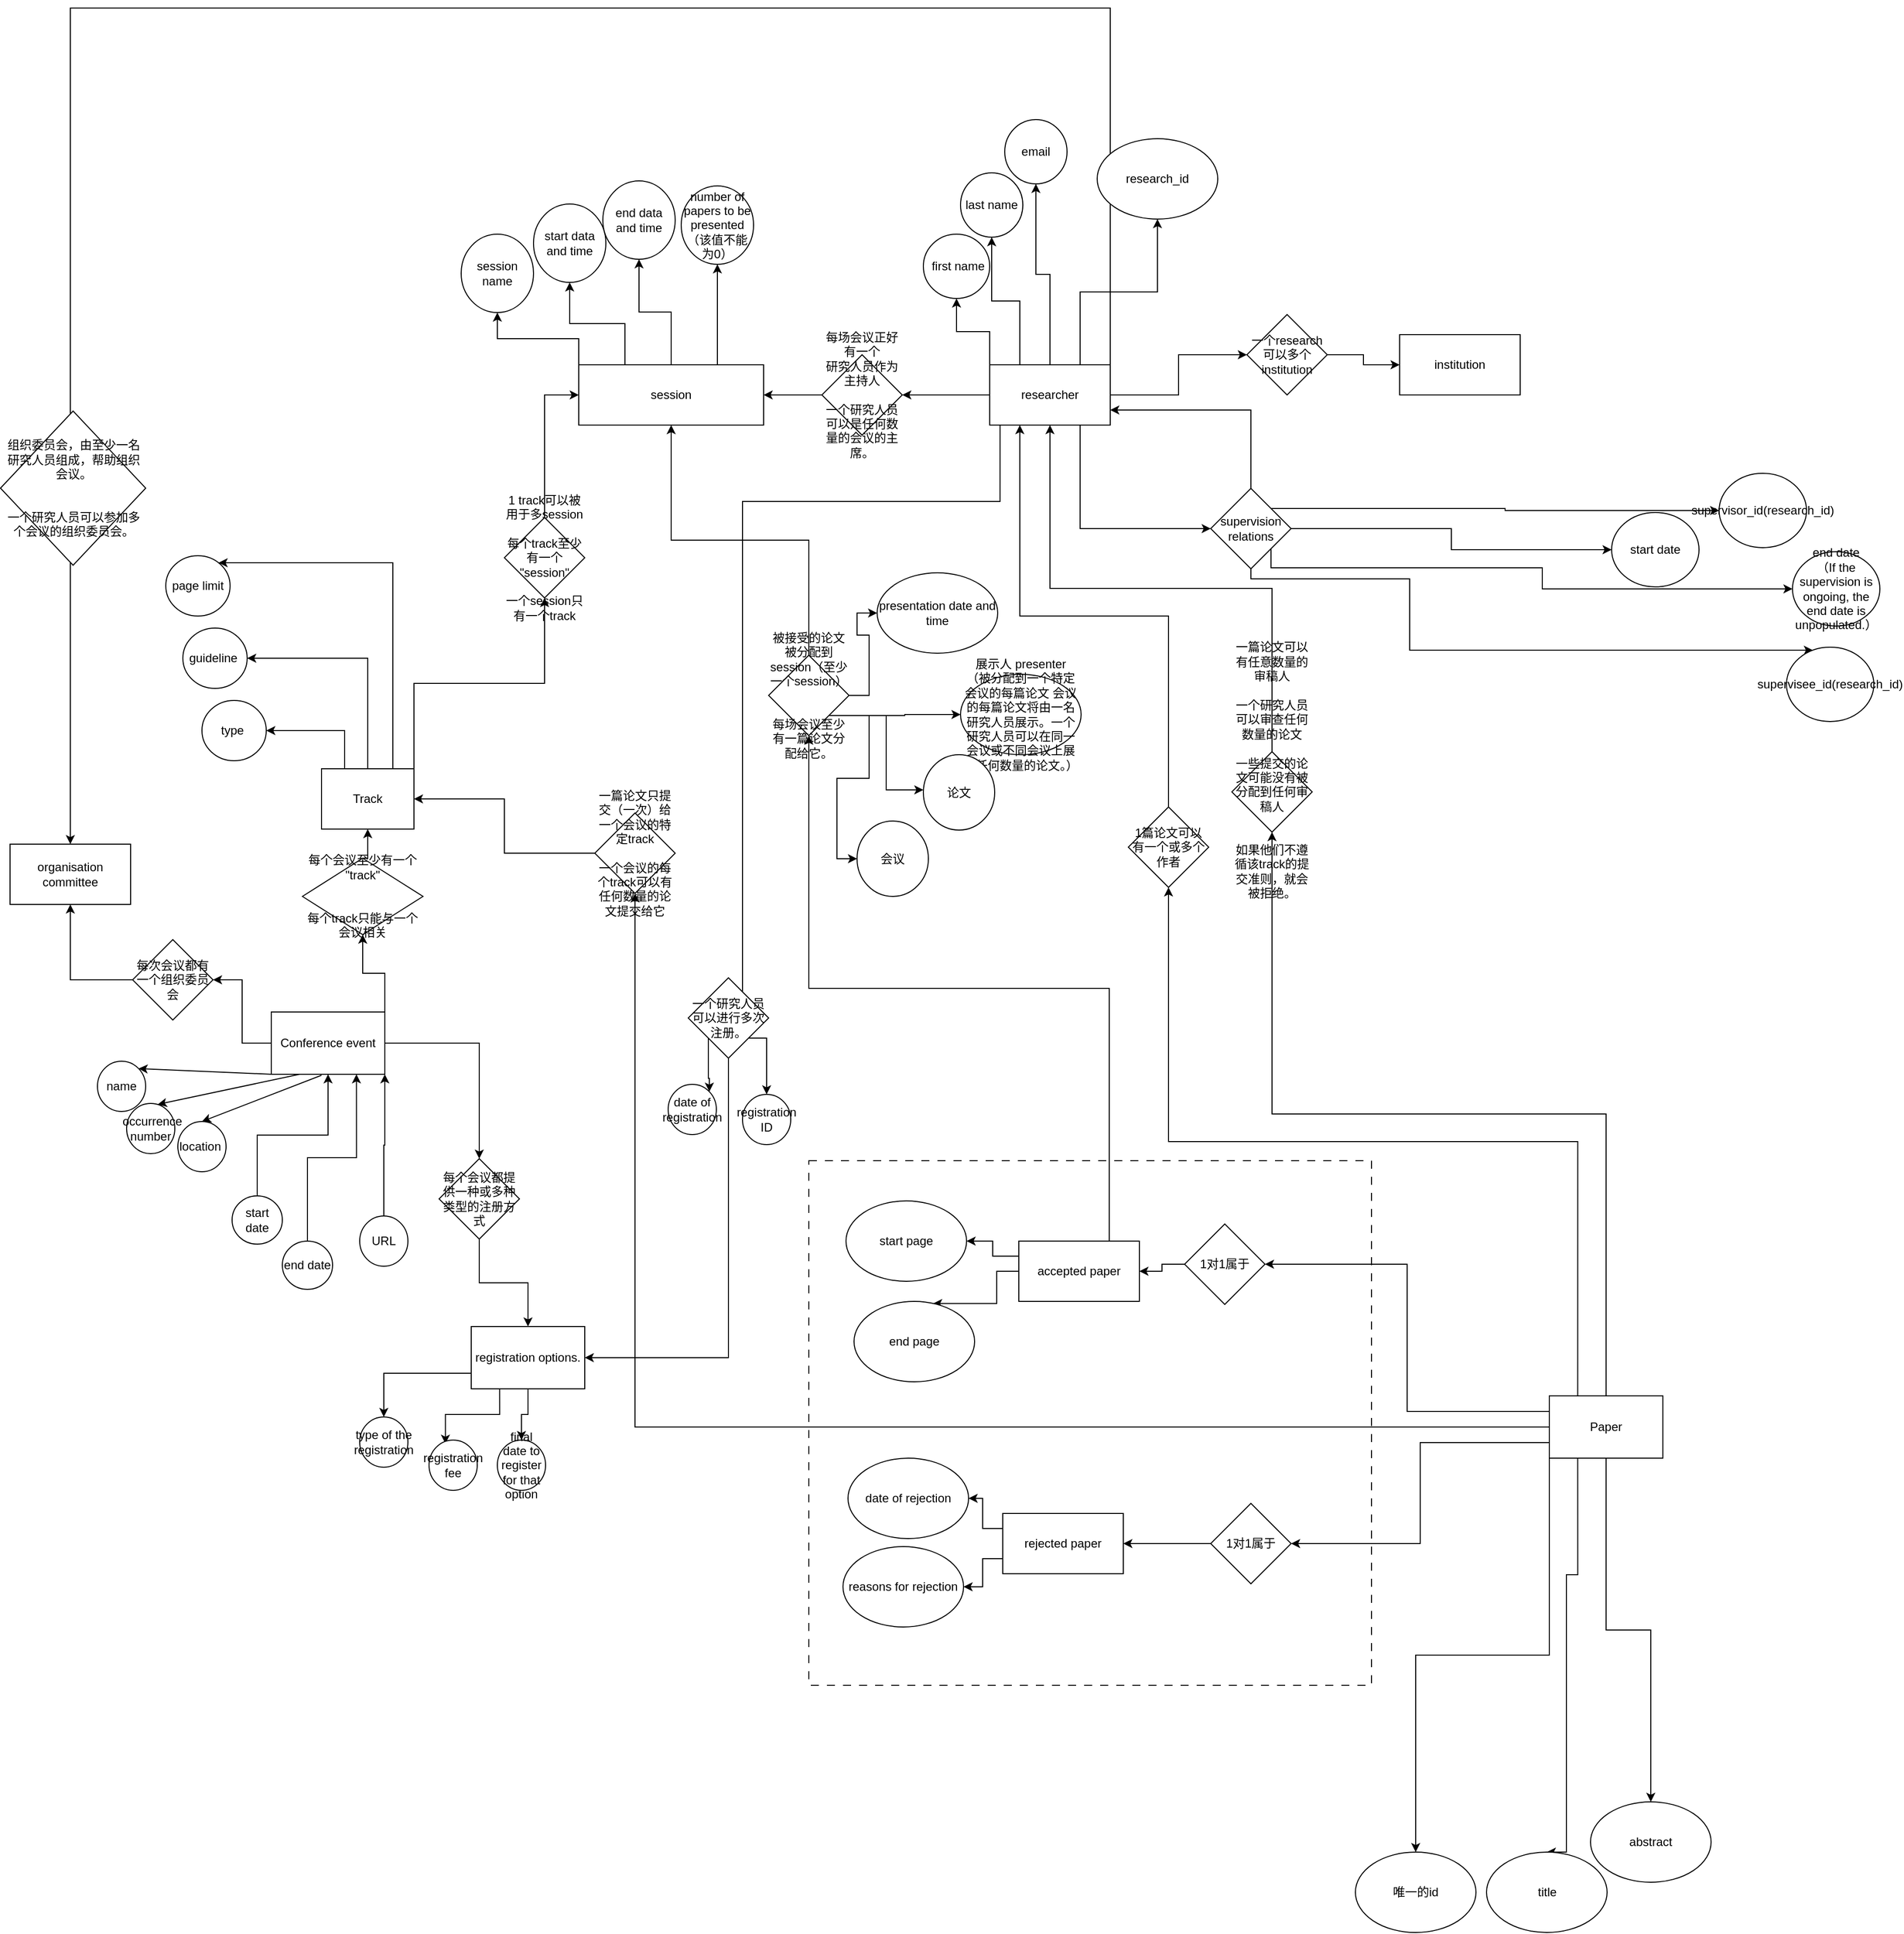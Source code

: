 <mxfile version="21.1.1" type="github">
  <diagram id="R2lEEEUBdFMjLlhIrx00" name="Page-1">
    <mxGraphModel dx="2537" dy="1999" grid="0" gridSize="10" guides="1" tooltips="1" connect="1" arrows="1" fold="1" page="1" pageScale="1" pageWidth="850" pageHeight="1100" math="0" shadow="0" extFonts="Permanent Marker^https://fonts.googleapis.com/css?family=Permanent+Marker">
      <root>
        <mxCell id="0" />
        <mxCell id="1" parent="0" />
        <mxCell id="jLtFNhoKEC5xuxH08Q8--124" value="" style="rounded=0;whiteSpace=wrap;html=1;dashed=1;dashPattern=8 8;" vertex="1" parent="1">
          <mxGeometry x="731" y="382" width="560" height="522" as="geometry" />
        </mxCell>
        <mxCell id="jLtFNhoKEC5xuxH08Q8--1" value="name" style="ellipse;whiteSpace=wrap;html=1;" vertex="1" parent="1">
          <mxGeometry x="23" y="283" width="48" height="50" as="geometry" />
        </mxCell>
        <mxCell id="jLtFNhoKEC5xuxH08Q8--14" style="edgeStyle=orthogonalEdgeStyle;rounded=0;orthogonalLoop=1;jettySize=auto;html=1;exitX=1;exitY=0;exitDx=0;exitDy=0;entryX=0.5;entryY=1;entryDx=0;entryDy=0;" edge="1" parent="1" source="jLtFNhoKEC5xuxH08Q8--2" target="jLtFNhoKEC5xuxH08Q8--66">
          <mxGeometry relative="1" as="geometry">
            <mxPoint x="231" y="81" as="targetPoint" />
          </mxGeometry>
        </mxCell>
        <mxCell id="jLtFNhoKEC5xuxH08Q8--150" style="edgeStyle=orthogonalEdgeStyle;rounded=0;orthogonalLoop=1;jettySize=auto;html=1;exitX=1;exitY=0.5;exitDx=0;exitDy=0;entryX=0.5;entryY=0;entryDx=0;entryDy=0;" edge="1" parent="1" source="jLtFNhoKEC5xuxH08Q8--2" target="jLtFNhoKEC5xuxH08Q8--149">
          <mxGeometry relative="1" as="geometry" />
        </mxCell>
        <mxCell id="jLtFNhoKEC5xuxH08Q8--176" style="edgeStyle=orthogonalEdgeStyle;rounded=0;orthogonalLoop=1;jettySize=auto;html=1;exitX=0;exitY=0.5;exitDx=0;exitDy=0;entryX=1;entryY=0.5;entryDx=0;entryDy=0;" edge="1" parent="1" source="jLtFNhoKEC5xuxH08Q8--2" target="jLtFNhoKEC5xuxH08Q8--175">
          <mxGeometry relative="1" as="geometry" />
        </mxCell>
        <mxCell id="jLtFNhoKEC5xuxH08Q8--2" value="Conference event" style="rounded=0;whiteSpace=wrap;html=1;" vertex="1" parent="1">
          <mxGeometry x="196" y="234" width="113" height="62" as="geometry" />
        </mxCell>
        <mxCell id="jLtFNhoKEC5xuxH08Q8--3" value="&amp;nbsp;occurrence number" style="ellipse;whiteSpace=wrap;html=1;" vertex="1" parent="1">
          <mxGeometry x="52" y="325" width="48" height="50" as="geometry" />
        </mxCell>
        <mxCell id="jLtFNhoKEC5xuxH08Q8--4" value="" style="endArrow=classic;html=1;rounded=0;entryX=1;entryY=0;entryDx=0;entryDy=0;exitX=0;exitY=1;exitDx=0;exitDy=0;" edge="1" parent="1" source="jLtFNhoKEC5xuxH08Q8--2" target="jLtFNhoKEC5xuxH08Q8--1">
          <mxGeometry width="50" height="50" relative="1" as="geometry">
            <mxPoint x="132" y="247" as="sourcePoint" />
            <mxPoint x="182" y="197" as="targetPoint" />
          </mxGeometry>
        </mxCell>
        <mxCell id="jLtFNhoKEC5xuxH08Q8--5" value="" style="endArrow=classic;html=1;rounded=0;entryX=0.646;entryY=0.02;entryDx=0;entryDy=0;exitX=0.25;exitY=1;exitDx=0;exitDy=0;entryPerimeter=0;" edge="1" parent="1" source="jLtFNhoKEC5xuxH08Q8--2" target="jLtFNhoKEC5xuxH08Q8--3">
          <mxGeometry width="50" height="50" relative="1" as="geometry">
            <mxPoint x="118" y="267" as="sourcePoint" />
            <mxPoint x="74" y="300" as="targetPoint" />
          </mxGeometry>
        </mxCell>
        <mxCell id="jLtFNhoKEC5xuxH08Q8--6" value="location&amp;nbsp;" style="ellipse;whiteSpace=wrap;html=1;" vertex="1" parent="1">
          <mxGeometry x="103" y="343" width="48" height="50" as="geometry" />
        </mxCell>
        <mxCell id="jLtFNhoKEC5xuxH08Q8--7" value="" style="endArrow=classic;html=1;rounded=0;entryX=0.5;entryY=0;entryDx=0;entryDy=0;exitX=0.442;exitY=1.016;exitDx=0;exitDy=0;exitPerimeter=0;" edge="1" parent="1" source="jLtFNhoKEC5xuxH08Q8--2" target="jLtFNhoKEC5xuxH08Q8--6">
          <mxGeometry width="50" height="50" relative="1" as="geometry">
            <mxPoint x="150" y="262" as="sourcePoint" />
            <mxPoint x="93" y="336" as="targetPoint" />
          </mxGeometry>
        </mxCell>
        <mxCell id="jLtFNhoKEC5xuxH08Q8--70" style="edgeStyle=orthogonalEdgeStyle;rounded=0;orthogonalLoop=1;jettySize=auto;html=1;exitX=0;exitY=0.5;exitDx=0;exitDy=0;entryX=0.75;entryY=1;entryDx=0;entryDy=0;" edge="1" parent="1" source="jLtFNhoKEC5xuxH08Q8--8" target="jLtFNhoKEC5xuxH08Q8--2">
          <mxGeometry relative="1" as="geometry" />
        </mxCell>
        <mxCell id="jLtFNhoKEC5xuxH08Q8--8" value="end date" style="ellipse;whiteSpace=wrap;html=1;direction=south;" vertex="1" parent="1">
          <mxGeometry x="207" y="462" width="50" height="48" as="geometry" />
        </mxCell>
        <mxCell id="jLtFNhoKEC5xuxH08Q8--71" style="edgeStyle=orthogonalEdgeStyle;rounded=0;orthogonalLoop=1;jettySize=auto;html=1;exitX=0.5;exitY=0;exitDx=0;exitDy=0;entryX=1;entryY=1;entryDx=0;entryDy=0;" edge="1" parent="1" source="jLtFNhoKEC5xuxH08Q8--10" target="jLtFNhoKEC5xuxH08Q8--2">
          <mxGeometry relative="1" as="geometry" />
        </mxCell>
        <mxCell id="jLtFNhoKEC5xuxH08Q8--10" value="URL" style="ellipse;whiteSpace=wrap;html=1;" vertex="1" parent="1">
          <mxGeometry x="284" y="437" width="48" height="50" as="geometry" />
        </mxCell>
        <mxCell id="jLtFNhoKEC5xuxH08Q8--16" style="edgeStyle=orthogonalEdgeStyle;rounded=0;orthogonalLoop=1;jettySize=auto;html=1;exitX=0.25;exitY=0;exitDx=0;exitDy=0;entryX=1;entryY=0.5;entryDx=0;entryDy=0;" edge="1" parent="1" source="jLtFNhoKEC5xuxH08Q8--13" target="jLtFNhoKEC5xuxH08Q8--15">
          <mxGeometry relative="1" as="geometry" />
        </mxCell>
        <mxCell id="jLtFNhoKEC5xuxH08Q8--18" style="edgeStyle=orthogonalEdgeStyle;rounded=0;orthogonalLoop=1;jettySize=auto;html=1;exitX=0.5;exitY=0;exitDx=0;exitDy=0;entryX=1;entryY=0.5;entryDx=0;entryDy=0;" edge="1" parent="1" source="jLtFNhoKEC5xuxH08Q8--13" target="jLtFNhoKEC5xuxH08Q8--17">
          <mxGeometry relative="1" as="geometry" />
        </mxCell>
        <mxCell id="jLtFNhoKEC5xuxH08Q8--20" style="edgeStyle=orthogonalEdgeStyle;rounded=0;orthogonalLoop=1;jettySize=auto;html=1;exitX=0.75;exitY=0;exitDx=0;exitDy=0;" edge="1" parent="1" source="jLtFNhoKEC5xuxH08Q8--13" target="jLtFNhoKEC5xuxH08Q8--19">
          <mxGeometry relative="1" as="geometry">
            <Array as="points">
              <mxPoint x="317" y="-213" />
            </Array>
          </mxGeometry>
        </mxCell>
        <mxCell id="jLtFNhoKEC5xuxH08Q8--23" style="edgeStyle=orthogonalEdgeStyle;rounded=0;orthogonalLoop=1;jettySize=auto;html=1;exitX=1;exitY=0;exitDx=0;exitDy=0;" edge="1" parent="1" source="jLtFNhoKEC5xuxH08Q8--13" target="jLtFNhoKEC5xuxH08Q8--72">
          <mxGeometry relative="1" as="geometry" />
        </mxCell>
        <mxCell id="jLtFNhoKEC5xuxH08Q8--13" value="Track" style="rounded=0;whiteSpace=wrap;html=1;" vertex="1" parent="1">
          <mxGeometry x="246" y="-8" width="92" height="60" as="geometry" />
        </mxCell>
        <mxCell id="jLtFNhoKEC5xuxH08Q8--15" value="type&amp;nbsp;" style="ellipse;whiteSpace=wrap;html=1;" vertex="1" parent="1">
          <mxGeometry x="127" y="-76" width="64" height="60" as="geometry" />
        </mxCell>
        <mxCell id="jLtFNhoKEC5xuxH08Q8--17" value="guideline&amp;nbsp;" style="ellipse;whiteSpace=wrap;html=1;" vertex="1" parent="1">
          <mxGeometry x="108" y="-148" width="64" height="60" as="geometry" />
        </mxCell>
        <mxCell id="jLtFNhoKEC5xuxH08Q8--19" value="page limit" style="ellipse;whiteSpace=wrap;html=1;" vertex="1" parent="1">
          <mxGeometry x="91" y="-220" width="64" height="60" as="geometry" />
        </mxCell>
        <mxCell id="jLtFNhoKEC5xuxH08Q8--25" style="edgeStyle=orthogonalEdgeStyle;rounded=0;orthogonalLoop=1;jettySize=auto;html=1;exitX=0;exitY=0;exitDx=0;exitDy=0;entryX=0.5;entryY=1;entryDx=0;entryDy=0;" edge="1" parent="1" source="jLtFNhoKEC5xuxH08Q8--22" target="jLtFNhoKEC5xuxH08Q8--26">
          <mxGeometry relative="1" as="geometry">
            <mxPoint x="446" y="-465" as="targetPoint" />
          </mxGeometry>
        </mxCell>
        <mxCell id="jLtFNhoKEC5xuxH08Q8--29" style="edgeStyle=orthogonalEdgeStyle;rounded=0;orthogonalLoop=1;jettySize=auto;html=1;exitX=0.25;exitY=0;exitDx=0;exitDy=0;entryX=0.5;entryY=1;entryDx=0;entryDy=0;" edge="1" parent="1" source="jLtFNhoKEC5xuxH08Q8--22" target="jLtFNhoKEC5xuxH08Q8--28">
          <mxGeometry relative="1" as="geometry" />
        </mxCell>
        <mxCell id="jLtFNhoKEC5xuxH08Q8--31" style="edgeStyle=orthogonalEdgeStyle;rounded=0;orthogonalLoop=1;jettySize=auto;html=1;exitX=0.5;exitY=0;exitDx=0;exitDy=0;entryX=0.5;entryY=1;entryDx=0;entryDy=0;" edge="1" parent="1" source="jLtFNhoKEC5xuxH08Q8--22" target="jLtFNhoKEC5xuxH08Q8--30">
          <mxGeometry relative="1" as="geometry" />
        </mxCell>
        <mxCell id="jLtFNhoKEC5xuxH08Q8--32" style="edgeStyle=orthogonalEdgeStyle;rounded=0;orthogonalLoop=1;jettySize=auto;html=1;exitX=0.75;exitY=0;exitDx=0;exitDy=0;entryX=0.5;entryY=1;entryDx=0;entryDy=0;" edge="1" parent="1" source="jLtFNhoKEC5xuxH08Q8--22" target="jLtFNhoKEC5xuxH08Q8--33">
          <mxGeometry relative="1" as="geometry">
            <mxPoint x="634.941" y="-491.706" as="targetPoint" />
          </mxGeometry>
        </mxCell>
        <mxCell id="jLtFNhoKEC5xuxH08Q8--22" value="session" style="rounded=0;whiteSpace=wrap;html=1;" vertex="1" parent="1">
          <mxGeometry x="502" y="-410" width="184" height="60" as="geometry" />
        </mxCell>
        <mxCell id="jLtFNhoKEC5xuxH08Q8--26" value="session name" style="ellipse;whiteSpace=wrap;html=1;" vertex="1" parent="1">
          <mxGeometry x="385" y="-540" width="72" height="78" as="geometry" />
        </mxCell>
        <mxCell id="jLtFNhoKEC5xuxH08Q8--28" value="start data and time" style="ellipse;whiteSpace=wrap;html=1;" vertex="1" parent="1">
          <mxGeometry x="457" y="-570" width="72" height="78" as="geometry" />
        </mxCell>
        <mxCell id="jLtFNhoKEC5xuxH08Q8--30" value="end data and time" style="ellipse;whiteSpace=wrap;html=1;" vertex="1" parent="1">
          <mxGeometry x="526" y="-593" width="72" height="78" as="geometry" />
        </mxCell>
        <mxCell id="jLtFNhoKEC5xuxH08Q8--33" value="number of papers to be presented&lt;br&gt;（该值不能为0）" style="ellipse;whiteSpace=wrap;html=1;" vertex="1" parent="1">
          <mxGeometry x="604" y="-588" width="72" height="78" as="geometry" />
        </mxCell>
        <mxCell id="jLtFNhoKEC5xuxH08Q8--43" style="edgeStyle=orthogonalEdgeStyle;rounded=0;orthogonalLoop=1;jettySize=auto;html=1;exitX=0;exitY=0;exitDx=0;exitDy=0;entryX=0.5;entryY=1;entryDx=0;entryDy=0;" edge="1" parent="1" source="jLtFNhoKEC5xuxH08Q8--37" target="jLtFNhoKEC5xuxH08Q8--42">
          <mxGeometry relative="1" as="geometry" />
        </mxCell>
        <mxCell id="jLtFNhoKEC5xuxH08Q8--45" style="edgeStyle=orthogonalEdgeStyle;rounded=0;orthogonalLoop=1;jettySize=auto;html=1;exitX=0.25;exitY=0;exitDx=0;exitDy=0;" edge="1" parent="1" source="jLtFNhoKEC5xuxH08Q8--37" target="jLtFNhoKEC5xuxH08Q8--44">
          <mxGeometry relative="1" as="geometry" />
        </mxCell>
        <mxCell id="jLtFNhoKEC5xuxH08Q8--47" style="edgeStyle=orthogonalEdgeStyle;rounded=0;orthogonalLoop=1;jettySize=auto;html=1;exitX=0.5;exitY=0;exitDx=0;exitDy=0;entryX=0.5;entryY=1;entryDx=0;entryDy=0;" edge="1" parent="1" source="jLtFNhoKEC5xuxH08Q8--37" target="jLtFNhoKEC5xuxH08Q8--46">
          <mxGeometry relative="1" as="geometry" />
        </mxCell>
        <mxCell id="jLtFNhoKEC5xuxH08Q8--76" style="edgeStyle=orthogonalEdgeStyle;rounded=0;orthogonalLoop=1;jettySize=auto;html=1;exitX=0;exitY=0.5;exitDx=0;exitDy=0;entryX=1;entryY=0.5;entryDx=0;entryDy=0;" edge="1" parent="1" source="jLtFNhoKEC5xuxH08Q8--37" target="jLtFNhoKEC5xuxH08Q8--74">
          <mxGeometry relative="1" as="geometry" />
        </mxCell>
        <mxCell id="jLtFNhoKEC5xuxH08Q8--79" style="edgeStyle=orthogonalEdgeStyle;rounded=0;orthogonalLoop=1;jettySize=auto;html=1;exitX=1;exitY=0.5;exitDx=0;exitDy=0;entryX=0;entryY=0.5;entryDx=0;entryDy=0;" edge="1" parent="1" source="jLtFNhoKEC5xuxH08Q8--37" target="jLtFNhoKEC5xuxH08Q8--78">
          <mxGeometry relative="1" as="geometry" />
        </mxCell>
        <mxCell id="jLtFNhoKEC5xuxH08Q8--81" style="edgeStyle=orthogonalEdgeStyle;rounded=0;orthogonalLoop=1;jettySize=auto;html=1;exitX=0.75;exitY=0;exitDx=0;exitDy=0;entryX=0.5;entryY=1;entryDx=0;entryDy=0;" edge="1" parent="1" source="jLtFNhoKEC5xuxH08Q8--37" target="jLtFNhoKEC5xuxH08Q8--82">
          <mxGeometry relative="1" as="geometry">
            <mxPoint x="1019" y="-535" as="targetPoint" />
          </mxGeometry>
        </mxCell>
        <mxCell id="jLtFNhoKEC5xuxH08Q8--102" style="edgeStyle=orthogonalEdgeStyle;rounded=0;orthogonalLoop=1;jettySize=auto;html=1;exitX=0.75;exitY=1;exitDx=0;exitDy=0;entryX=0;entryY=0.5;entryDx=0;entryDy=0;" edge="1" parent="1" source="jLtFNhoKEC5xuxH08Q8--37" target="jLtFNhoKEC5xuxH08Q8--101">
          <mxGeometry relative="1" as="geometry" />
        </mxCell>
        <mxCell id="jLtFNhoKEC5xuxH08Q8--163" style="edgeStyle=orthogonalEdgeStyle;rounded=0;orthogonalLoop=1;jettySize=auto;html=1;exitX=0.5;exitY=1;exitDx=0;exitDy=0;entryX=1;entryY=0.5;entryDx=0;entryDy=0;" edge="1" parent="1" source="jLtFNhoKEC5xuxH08Q8--164" target="jLtFNhoKEC5xuxH08Q8--148">
          <mxGeometry relative="1" as="geometry">
            <Array as="points">
              <mxPoint x="651" y="578" />
            </Array>
          </mxGeometry>
        </mxCell>
        <mxCell id="jLtFNhoKEC5xuxH08Q8--178" style="edgeStyle=orthogonalEdgeStyle;rounded=0;orthogonalLoop=1;jettySize=auto;html=1;exitX=1;exitY=0;exitDx=0;exitDy=0;entryX=0.5;entryY=0;entryDx=0;entryDy=0;" edge="1" parent="1" source="jLtFNhoKEC5xuxH08Q8--37" target="jLtFNhoKEC5xuxH08Q8--173">
          <mxGeometry relative="1" as="geometry">
            <Array as="points">
              <mxPoint x="1031" y="-765" />
              <mxPoint x="-4" y="-765" />
            </Array>
          </mxGeometry>
        </mxCell>
        <mxCell id="jLtFNhoKEC5xuxH08Q8--37" value="researcher" style="rounded=0;whiteSpace=wrap;html=1;" vertex="1" parent="1">
          <mxGeometry x="911" y="-410" width="120" height="60" as="geometry" />
        </mxCell>
        <mxCell id="jLtFNhoKEC5xuxH08Q8--42" value="&amp;nbsp;first name" style="ellipse;whiteSpace=wrap;html=1;" vertex="1" parent="1">
          <mxGeometry x="845" y="-540" width="66" height="64" as="geometry" />
        </mxCell>
        <mxCell id="jLtFNhoKEC5xuxH08Q8--44" value="last name" style="ellipse;whiteSpace=wrap;html=1;" vertex="1" parent="1">
          <mxGeometry x="882" y="-601" width="62" height="64" as="geometry" />
        </mxCell>
        <mxCell id="jLtFNhoKEC5xuxH08Q8--46" value="email" style="ellipse;whiteSpace=wrap;html=1;" vertex="1" parent="1">
          <mxGeometry x="926" y="-654" width="62" height="64" as="geometry" />
        </mxCell>
        <mxCell id="jLtFNhoKEC5xuxH08Q8--50" value="institution" style="rounded=0;whiteSpace=wrap;html=1;" vertex="1" parent="1">
          <mxGeometry x="1319" y="-440" width="120" height="60" as="geometry" />
        </mxCell>
        <mxCell id="jLtFNhoKEC5xuxH08Q8--54" style="edgeStyle=orthogonalEdgeStyle;rounded=0;orthogonalLoop=1;jettySize=auto;html=1;exitX=1;exitY=0;exitDx=0;exitDy=0;" edge="1" parent="1" source="jLtFNhoKEC5xuxH08Q8--101" target="jLtFNhoKEC5xuxH08Q8--53">
          <mxGeometry relative="1" as="geometry" />
        </mxCell>
        <mxCell id="jLtFNhoKEC5xuxH08Q8--56" style="edgeStyle=orthogonalEdgeStyle;rounded=0;orthogonalLoop=1;jettySize=auto;html=1;exitX=0.5;exitY=1;exitDx=0;exitDy=0;" edge="1" parent="1" source="jLtFNhoKEC5xuxH08Q8--101" target="jLtFNhoKEC5xuxH08Q8--55">
          <mxGeometry relative="1" as="geometry">
            <Array as="points">
              <mxPoint x="1171" y="-197" />
              <mxPoint x="1329" y="-197" />
              <mxPoint x="1329" y="-126" />
            </Array>
          </mxGeometry>
        </mxCell>
        <mxCell id="jLtFNhoKEC5xuxH08Q8--60" style="edgeStyle=orthogonalEdgeStyle;rounded=0;orthogonalLoop=1;jettySize=auto;html=1;exitX=1;exitY=0.5;exitDx=0;exitDy=0;entryX=0;entryY=0.5;entryDx=0;entryDy=0;" edge="1" parent="1" source="jLtFNhoKEC5xuxH08Q8--101" target="jLtFNhoKEC5xuxH08Q8--57">
          <mxGeometry relative="1" as="geometry" />
        </mxCell>
        <mxCell id="jLtFNhoKEC5xuxH08Q8--61" style="edgeStyle=orthogonalEdgeStyle;rounded=0;orthogonalLoop=1;jettySize=auto;html=1;exitX=1;exitY=1;exitDx=0;exitDy=0;entryX=0;entryY=0.5;entryDx=0;entryDy=0;" edge="1" parent="1" source="jLtFNhoKEC5xuxH08Q8--101" target="jLtFNhoKEC5xuxH08Q8--59">
          <mxGeometry relative="1" as="geometry">
            <Array as="points">
              <mxPoint x="1191" y="-208" />
              <mxPoint x="1461" y="-208" />
              <mxPoint x="1461" y="-187" />
            </Array>
          </mxGeometry>
        </mxCell>
        <mxCell id="jLtFNhoKEC5xuxH08Q8--53" value="supervisor_id(research_id)" style="ellipse;whiteSpace=wrap;html=1;" vertex="1" parent="1">
          <mxGeometry x="1637" y="-302" width="87" height="74" as="geometry" />
        </mxCell>
        <mxCell id="jLtFNhoKEC5xuxH08Q8--55" value="supervisee_id(research_id)" style="ellipse;whiteSpace=wrap;html=1;" vertex="1" parent="1">
          <mxGeometry x="1704" y="-129" width="87" height="74" as="geometry" />
        </mxCell>
        <mxCell id="jLtFNhoKEC5xuxH08Q8--57" value="start date" style="ellipse;whiteSpace=wrap;html=1;" vertex="1" parent="1">
          <mxGeometry x="1530" y="-263" width="87" height="74" as="geometry" />
        </mxCell>
        <mxCell id="jLtFNhoKEC5xuxH08Q8--59" value="end date&lt;br&gt;（If the supervision is ongoing, the end date is unpopulated.）" style="ellipse;whiteSpace=wrap;html=1;" vertex="1" parent="1">
          <mxGeometry x="1710" y="-224" width="87" height="74" as="geometry" />
        </mxCell>
        <mxCell id="jLtFNhoKEC5xuxH08Q8--67" style="edgeStyle=orthogonalEdgeStyle;rounded=0;orthogonalLoop=1;jettySize=auto;html=1;exitX=0.5;exitY=0;exitDx=0;exitDy=0;entryX=0.5;entryY=1;entryDx=0;entryDy=0;" edge="1" parent="1" source="jLtFNhoKEC5xuxH08Q8--66" target="jLtFNhoKEC5xuxH08Q8--13">
          <mxGeometry relative="1" as="geometry" />
        </mxCell>
        <mxCell id="jLtFNhoKEC5xuxH08Q8--66" value="每个会议至少有一个 &quot;track&quot;&lt;br&gt;&lt;br&gt;&lt;br&gt;每个track只能与一个会议相关" style="rhombus;whiteSpace=wrap;html=1;" vertex="1" parent="1">
          <mxGeometry x="227" y="81" width="120" height="76" as="geometry" />
        </mxCell>
        <mxCell id="jLtFNhoKEC5xuxH08Q8--73" style="edgeStyle=orthogonalEdgeStyle;rounded=0;orthogonalLoop=1;jettySize=auto;html=1;exitX=0.5;exitY=0;exitDx=0;exitDy=0;entryX=0;entryY=0.5;entryDx=0;entryDy=0;" edge="1" parent="1" source="jLtFNhoKEC5xuxH08Q8--72" target="jLtFNhoKEC5xuxH08Q8--22">
          <mxGeometry relative="1" as="geometry" />
        </mxCell>
        <mxCell id="jLtFNhoKEC5xuxH08Q8--72" value="1 track可以被用于多session&lt;br&gt;&lt;br&gt;每个track至少有一个 &quot;session&quot;&lt;br&gt;&lt;br&gt;一个session只有一个track" style="rhombus;whiteSpace=wrap;html=1;" vertex="1" parent="1">
          <mxGeometry x="428" y="-258" width="80" height="80" as="geometry" />
        </mxCell>
        <mxCell id="jLtFNhoKEC5xuxH08Q8--77" style="edgeStyle=orthogonalEdgeStyle;rounded=0;orthogonalLoop=1;jettySize=auto;html=1;exitX=0;exitY=0.5;exitDx=0;exitDy=0;" edge="1" parent="1" source="jLtFNhoKEC5xuxH08Q8--74" target="jLtFNhoKEC5xuxH08Q8--22">
          <mxGeometry relative="1" as="geometry" />
        </mxCell>
        <mxCell id="jLtFNhoKEC5xuxH08Q8--74" value="&lt;div&gt;每场会议正好有一个&lt;/div&gt;&lt;div&gt;研究人员作为主持人&lt;/div&gt;&lt;div&gt;&lt;br&gt;&lt;/div&gt;&lt;div&gt;一个研究人员可以是任何数量的会议的主席。&lt;/div&gt;" style="rhombus;whiteSpace=wrap;html=1;" vertex="1" parent="1">
          <mxGeometry x="744" y="-420" width="80" height="80" as="geometry" />
        </mxCell>
        <mxCell id="jLtFNhoKEC5xuxH08Q8--80" style="edgeStyle=orthogonalEdgeStyle;rounded=0;orthogonalLoop=1;jettySize=auto;html=1;exitX=1;exitY=0.5;exitDx=0;exitDy=0;" edge="1" parent="1" source="jLtFNhoKEC5xuxH08Q8--78" target="jLtFNhoKEC5xuxH08Q8--50">
          <mxGeometry relative="1" as="geometry" />
        </mxCell>
        <mxCell id="jLtFNhoKEC5xuxH08Q8--78" value="一个research可以多个institution" style="rhombus;whiteSpace=wrap;html=1;" vertex="1" parent="1">
          <mxGeometry x="1167" y="-460" width="80" height="80" as="geometry" />
        </mxCell>
        <mxCell id="jLtFNhoKEC5xuxH08Q8--82" value="research_id" style="ellipse;whiteSpace=wrap;html=1;" vertex="1" parent="1">
          <mxGeometry x="1018" y="-635" width="120" height="80" as="geometry" />
        </mxCell>
        <mxCell id="jLtFNhoKEC5xuxH08Q8--85" style="edgeStyle=orthogonalEdgeStyle;rounded=0;orthogonalLoop=1;jettySize=auto;html=1;exitX=0;exitY=1;exitDx=0;exitDy=0;" edge="1" parent="1" source="jLtFNhoKEC5xuxH08Q8--83" target="jLtFNhoKEC5xuxH08Q8--84">
          <mxGeometry relative="1" as="geometry" />
        </mxCell>
        <mxCell id="jLtFNhoKEC5xuxH08Q8--87" style="edgeStyle=orthogonalEdgeStyle;rounded=0;orthogonalLoop=1;jettySize=auto;html=1;exitX=0.25;exitY=1;exitDx=0;exitDy=0;entryX=0.5;entryY=0;entryDx=0;entryDy=0;" edge="1" parent="1" source="jLtFNhoKEC5xuxH08Q8--83" target="jLtFNhoKEC5xuxH08Q8--86">
          <mxGeometry relative="1" as="geometry">
            <mxPoint x="1485" y="910" as="targetPoint" />
            <Array as="points">
              <mxPoint x="1496" y="794" />
              <mxPoint x="1485" y="794" />
              <mxPoint x="1485" y="1070" />
            </Array>
          </mxGeometry>
        </mxCell>
        <mxCell id="jLtFNhoKEC5xuxH08Q8--89" style="edgeStyle=orthogonalEdgeStyle;rounded=0;orthogonalLoop=1;jettySize=auto;html=1;exitX=0.5;exitY=1;exitDx=0;exitDy=0;entryX=0.5;entryY=0;entryDx=0;entryDy=0;" edge="1" parent="1" source="jLtFNhoKEC5xuxH08Q8--83" target="jLtFNhoKEC5xuxH08Q8--88">
          <mxGeometry relative="1" as="geometry" />
        </mxCell>
        <mxCell id="jLtFNhoKEC5xuxH08Q8--92" style="edgeStyle=orthogonalEdgeStyle;rounded=0;orthogonalLoop=1;jettySize=auto;html=1;exitX=0;exitY=0.5;exitDx=0;exitDy=0;" edge="1" parent="1" source="jLtFNhoKEC5xuxH08Q8--83" target="jLtFNhoKEC5xuxH08Q8--91">
          <mxGeometry relative="1" as="geometry" />
        </mxCell>
        <mxCell id="jLtFNhoKEC5xuxH08Q8--95" style="edgeStyle=orthogonalEdgeStyle;rounded=0;orthogonalLoop=1;jettySize=auto;html=1;exitX=0.5;exitY=0;exitDx=0;exitDy=0;entryX=0.5;entryY=1;entryDx=0;entryDy=0;" edge="1" parent="1" source="jLtFNhoKEC5xuxH08Q8--83" target="jLtFNhoKEC5xuxH08Q8--94">
          <mxGeometry relative="1" as="geometry" />
        </mxCell>
        <mxCell id="jLtFNhoKEC5xuxH08Q8--99" style="edgeStyle=orthogonalEdgeStyle;rounded=0;orthogonalLoop=1;jettySize=auto;html=1;exitX=0.25;exitY=0;exitDx=0;exitDy=0;" edge="1" parent="1" source="jLtFNhoKEC5xuxH08Q8--83" target="jLtFNhoKEC5xuxH08Q8--98">
          <mxGeometry relative="1" as="geometry" />
        </mxCell>
        <mxCell id="jLtFNhoKEC5xuxH08Q8--126" style="edgeStyle=orthogonalEdgeStyle;rounded=0;orthogonalLoop=1;jettySize=auto;html=1;exitX=0.75;exitY=0;exitDx=0;exitDy=0;entryX=0.5;entryY=1;entryDx=0;entryDy=0;" edge="1" parent="1" source="jLtFNhoKEC5xuxH08Q8--106" target="jLtFNhoKEC5xuxH08Q8--125">
          <mxGeometry relative="1" as="geometry" />
        </mxCell>
        <mxCell id="jLtFNhoKEC5xuxH08Q8--139" style="edgeStyle=orthogonalEdgeStyle;rounded=0;orthogonalLoop=1;jettySize=auto;html=1;exitX=0;exitY=0.25;exitDx=0;exitDy=0;entryX=1;entryY=0.5;entryDx=0;entryDy=0;" edge="1" parent="1" source="jLtFNhoKEC5xuxH08Q8--83" target="jLtFNhoKEC5xuxH08Q8--112">
          <mxGeometry relative="1" as="geometry" />
        </mxCell>
        <mxCell id="jLtFNhoKEC5xuxH08Q8--140" style="edgeStyle=orthogonalEdgeStyle;rounded=0;orthogonalLoop=1;jettySize=auto;html=1;exitX=0;exitY=0.75;exitDx=0;exitDy=0;entryX=1;entryY=0.5;entryDx=0;entryDy=0;" edge="1" parent="1" source="jLtFNhoKEC5xuxH08Q8--83" target="jLtFNhoKEC5xuxH08Q8--109">
          <mxGeometry relative="1" as="geometry" />
        </mxCell>
        <mxCell id="jLtFNhoKEC5xuxH08Q8--83" value="Paper" style="rounded=0;whiteSpace=wrap;html=1;" vertex="1" parent="1">
          <mxGeometry x="1468" y="616" width="113" height="62" as="geometry" />
        </mxCell>
        <mxCell id="jLtFNhoKEC5xuxH08Q8--84" value="唯一的id" style="ellipse;whiteSpace=wrap;html=1;" vertex="1" parent="1">
          <mxGeometry x="1275" y="1070" width="120" height="80" as="geometry" />
        </mxCell>
        <mxCell id="jLtFNhoKEC5xuxH08Q8--86" value="title" style="ellipse;whiteSpace=wrap;html=1;" vertex="1" parent="1">
          <mxGeometry x="1405.5" y="1070" width="120" height="80" as="geometry" />
        </mxCell>
        <mxCell id="jLtFNhoKEC5xuxH08Q8--88" value="abstract" style="ellipse;whiteSpace=wrap;html=1;" vertex="1" parent="1">
          <mxGeometry x="1509" y="1020" width="120" height="80" as="geometry" />
        </mxCell>
        <mxCell id="jLtFNhoKEC5xuxH08Q8--93" style="edgeStyle=orthogonalEdgeStyle;rounded=0;orthogonalLoop=1;jettySize=auto;html=1;exitX=0;exitY=0.5;exitDx=0;exitDy=0;entryX=1;entryY=0.5;entryDx=0;entryDy=0;" edge="1" parent="1" source="jLtFNhoKEC5xuxH08Q8--91" target="jLtFNhoKEC5xuxH08Q8--13">
          <mxGeometry relative="1" as="geometry" />
        </mxCell>
        <mxCell id="jLtFNhoKEC5xuxH08Q8--91" value="一篇论文只提交（一次）给一个会议的特定track&lt;br&gt;&lt;br&gt;一个会议的每个track可以有任何数量的论文提交给它" style="rhombus;whiteSpace=wrap;html=1;" vertex="1" parent="1">
          <mxGeometry x="518" y="36" width="80" height="80" as="geometry" />
        </mxCell>
        <mxCell id="jLtFNhoKEC5xuxH08Q8--96" style="edgeStyle=orthogonalEdgeStyle;rounded=0;orthogonalLoop=1;jettySize=auto;html=1;exitX=0.5;exitY=0;exitDx=0;exitDy=0;" edge="1" parent="1" source="jLtFNhoKEC5xuxH08Q8--94" target="jLtFNhoKEC5xuxH08Q8--37">
          <mxGeometry relative="1" as="geometry" />
        </mxCell>
        <mxCell id="jLtFNhoKEC5xuxH08Q8--94" value="&lt;div&gt;一篇论文可以有任意数量的审稿人&lt;/div&gt;&lt;div&gt;&lt;br&gt;&lt;/div&gt;&lt;div&gt;一个研究人员可以审查任何数量的论文&lt;/div&gt;&lt;div&gt;&lt;br&gt;&lt;/div&gt;&lt;div&gt;&lt;div&gt;一些提交的论文可能没有被分配到任何审稿人&lt;/div&gt;&lt;div&gt;&lt;br&gt;&lt;/div&gt;&lt;div&gt;&lt;br&gt;&lt;/div&gt;&lt;div&gt;如果他们不遵循该track的提交准则，就会被拒绝。&lt;/div&gt;&lt;/div&gt;&lt;div&gt;&lt;br&gt;&lt;/div&gt;&lt;div&gt;&lt;br&gt;&lt;/div&gt;&lt;div&gt;&lt;br&gt;&lt;/div&gt;" style="rhombus;whiteSpace=wrap;html=1;" vertex="1" parent="1">
          <mxGeometry x="1152" y="-25" width="80" height="80" as="geometry" />
        </mxCell>
        <mxCell id="jLtFNhoKEC5xuxH08Q8--100" style="edgeStyle=orthogonalEdgeStyle;rounded=0;orthogonalLoop=1;jettySize=auto;html=1;exitX=0.5;exitY=0;exitDx=0;exitDy=0;entryX=0.25;entryY=1;entryDx=0;entryDy=0;" edge="1" parent="1" source="jLtFNhoKEC5xuxH08Q8--98" target="jLtFNhoKEC5xuxH08Q8--37">
          <mxGeometry relative="1" as="geometry" />
        </mxCell>
        <mxCell id="jLtFNhoKEC5xuxH08Q8--98" value="1篇论文可以有一个或多个作者" style="rhombus;whiteSpace=wrap;html=1;" vertex="1" parent="1">
          <mxGeometry x="1049" y="30" width="80" height="80" as="geometry" />
        </mxCell>
        <mxCell id="jLtFNhoKEC5xuxH08Q8--103" style="edgeStyle=orthogonalEdgeStyle;rounded=0;orthogonalLoop=1;jettySize=auto;html=1;exitX=0.5;exitY=0;exitDx=0;exitDy=0;entryX=1;entryY=0.75;entryDx=0;entryDy=0;" edge="1" parent="1" source="jLtFNhoKEC5xuxH08Q8--101" target="jLtFNhoKEC5xuxH08Q8--37">
          <mxGeometry relative="1" as="geometry" />
        </mxCell>
        <mxCell id="jLtFNhoKEC5xuxH08Q8--101" value="supervision relations" style="rhombus;whiteSpace=wrap;html=1;" vertex="1" parent="1">
          <mxGeometry x="1131" y="-287" width="80" height="80" as="geometry" />
        </mxCell>
        <mxCell id="jLtFNhoKEC5xuxH08Q8--136" style="edgeStyle=orthogonalEdgeStyle;rounded=0;orthogonalLoop=1;jettySize=auto;html=1;exitX=0;exitY=0.75;exitDx=0;exitDy=0;" edge="1" parent="1" source="jLtFNhoKEC5xuxH08Q8--105" target="jLtFNhoKEC5xuxH08Q8--118">
          <mxGeometry relative="1" as="geometry" />
        </mxCell>
        <mxCell id="jLtFNhoKEC5xuxH08Q8--138" style="edgeStyle=orthogonalEdgeStyle;rounded=0;orthogonalLoop=1;jettySize=auto;html=1;exitX=0;exitY=0.25;exitDx=0;exitDy=0;entryX=1;entryY=0.5;entryDx=0;entryDy=0;" edge="1" parent="1" source="jLtFNhoKEC5xuxH08Q8--105" target="jLtFNhoKEC5xuxH08Q8--116">
          <mxGeometry relative="1" as="geometry" />
        </mxCell>
        <mxCell id="jLtFNhoKEC5xuxH08Q8--105" value="rejected paper" style="rounded=0;whiteSpace=wrap;html=1;" vertex="1" parent="1">
          <mxGeometry x="924" y="733" width="120" height="60" as="geometry" />
        </mxCell>
        <mxCell id="jLtFNhoKEC5xuxH08Q8--132" style="edgeStyle=orthogonalEdgeStyle;rounded=0;orthogonalLoop=1;jettySize=auto;html=1;exitX=0;exitY=0.25;exitDx=0;exitDy=0;" edge="1" parent="1" source="jLtFNhoKEC5xuxH08Q8--106" target="jLtFNhoKEC5xuxH08Q8--120">
          <mxGeometry relative="1" as="geometry" />
        </mxCell>
        <mxCell id="jLtFNhoKEC5xuxH08Q8--133" style="edgeStyle=orthogonalEdgeStyle;rounded=0;orthogonalLoop=1;jettySize=auto;html=1;exitX=0;exitY=0.5;exitDx=0;exitDy=0;entryX=0.656;entryY=0.026;entryDx=0;entryDy=0;entryPerimeter=0;" edge="1" parent="1" source="jLtFNhoKEC5xuxH08Q8--106" target="jLtFNhoKEC5xuxH08Q8--121">
          <mxGeometry relative="1" as="geometry" />
        </mxCell>
        <mxCell id="jLtFNhoKEC5xuxH08Q8--106" value="accepted paper" style="rounded=0;whiteSpace=wrap;html=1;" vertex="1" parent="1">
          <mxGeometry x="940" y="462" width="120" height="60" as="geometry" />
        </mxCell>
        <mxCell id="jLtFNhoKEC5xuxH08Q8--135" style="edgeStyle=orthogonalEdgeStyle;rounded=0;orthogonalLoop=1;jettySize=auto;html=1;exitX=0;exitY=0.5;exitDx=0;exitDy=0;entryX=1;entryY=0.5;entryDx=0;entryDy=0;" edge="1" parent="1" source="jLtFNhoKEC5xuxH08Q8--109" target="jLtFNhoKEC5xuxH08Q8--105">
          <mxGeometry relative="1" as="geometry" />
        </mxCell>
        <mxCell id="jLtFNhoKEC5xuxH08Q8--109" value="1对1属于" style="rhombus;whiteSpace=wrap;html=1;" vertex="1" parent="1">
          <mxGeometry x="1131" y="723" width="80" height="80" as="geometry" />
        </mxCell>
        <mxCell id="jLtFNhoKEC5xuxH08Q8--131" style="edgeStyle=orthogonalEdgeStyle;rounded=0;orthogonalLoop=1;jettySize=auto;html=1;exitX=0;exitY=0.5;exitDx=0;exitDy=0;entryX=1;entryY=0.5;entryDx=0;entryDy=0;" edge="1" parent="1" source="jLtFNhoKEC5xuxH08Q8--112" target="jLtFNhoKEC5xuxH08Q8--106">
          <mxGeometry relative="1" as="geometry" />
        </mxCell>
        <mxCell id="jLtFNhoKEC5xuxH08Q8--112" value="1对1属于" style="rhombus;whiteSpace=wrap;html=1;" vertex="1" parent="1">
          <mxGeometry x="1105" y="445" width="80" height="80" as="geometry" />
        </mxCell>
        <mxCell id="jLtFNhoKEC5xuxH08Q8--116" value="date of rejection" style="ellipse;whiteSpace=wrap;html=1;" vertex="1" parent="1">
          <mxGeometry x="770" y="678" width="120" height="80" as="geometry" />
        </mxCell>
        <mxCell id="jLtFNhoKEC5xuxH08Q8--118" value="reasons for rejection" style="ellipse;whiteSpace=wrap;html=1;" vertex="1" parent="1">
          <mxGeometry x="765" y="766" width="120" height="80" as="geometry" />
        </mxCell>
        <mxCell id="jLtFNhoKEC5xuxH08Q8--120" value="start page" style="ellipse;whiteSpace=wrap;html=1;" vertex="1" parent="1">
          <mxGeometry x="768" y="422" width="120" height="80" as="geometry" />
        </mxCell>
        <mxCell id="jLtFNhoKEC5xuxH08Q8--121" value="end page" style="ellipse;whiteSpace=wrap;html=1;" vertex="1" parent="1">
          <mxGeometry x="776" y="522" width="120" height="80" as="geometry" />
        </mxCell>
        <mxCell id="jLtFNhoKEC5xuxH08Q8--127" style="edgeStyle=orthogonalEdgeStyle;rounded=0;orthogonalLoop=1;jettySize=auto;html=1;exitX=0.5;exitY=0;exitDx=0;exitDy=0;entryX=0.5;entryY=1;entryDx=0;entryDy=0;" edge="1" parent="1" source="jLtFNhoKEC5xuxH08Q8--125" target="jLtFNhoKEC5xuxH08Q8--22">
          <mxGeometry relative="1" as="geometry" />
        </mxCell>
        <mxCell id="jLtFNhoKEC5xuxH08Q8--145" style="edgeStyle=orthogonalEdgeStyle;rounded=0;orthogonalLoop=1;jettySize=auto;html=1;exitX=1;exitY=1;exitDx=0;exitDy=0;entryX=0;entryY=0.5;entryDx=0;entryDy=0;" edge="1" parent="1" source="jLtFNhoKEC5xuxH08Q8--125" target="jLtFNhoKEC5xuxH08Q8--144">
          <mxGeometry relative="1" as="geometry" />
        </mxCell>
        <mxCell id="jLtFNhoKEC5xuxH08Q8--146" style="edgeStyle=orthogonalEdgeStyle;rounded=0;orthogonalLoop=1;jettySize=auto;html=1;exitX=1;exitY=0.5;exitDx=0;exitDy=0;entryX=0;entryY=0.5;entryDx=0;entryDy=0;" edge="1" parent="1" source="jLtFNhoKEC5xuxH08Q8--125" target="jLtFNhoKEC5xuxH08Q8--147">
          <mxGeometry relative="1" as="geometry">
            <mxPoint x="838.882" y="-81.353" as="targetPoint" />
          </mxGeometry>
        </mxCell>
        <mxCell id="jLtFNhoKEC5xuxH08Q8--185" style="edgeStyle=orthogonalEdgeStyle;rounded=0;orthogonalLoop=1;jettySize=auto;html=1;exitX=1;exitY=1;exitDx=0;exitDy=0;entryX=0;entryY=0.467;entryDx=0;entryDy=0;entryPerimeter=0;" edge="1" parent="1" source="jLtFNhoKEC5xuxH08Q8--125" target="jLtFNhoKEC5xuxH08Q8--182">
          <mxGeometry relative="1" as="geometry">
            <mxPoint x="838.294" y="17.471" as="targetPoint" />
          </mxGeometry>
        </mxCell>
        <mxCell id="jLtFNhoKEC5xuxH08Q8--186" style="edgeStyle=orthogonalEdgeStyle;rounded=0;orthogonalLoop=1;jettySize=auto;html=1;exitX=1;exitY=1;exitDx=0;exitDy=0;entryX=0;entryY=0.5;entryDx=0;entryDy=0;" edge="1" parent="1" source="jLtFNhoKEC5xuxH08Q8--125" target="jLtFNhoKEC5xuxH08Q8--184">
          <mxGeometry relative="1" as="geometry" />
        </mxCell>
        <mxCell id="jLtFNhoKEC5xuxH08Q8--125" value="被接受的论文被分配到session（至少一个session）&lt;br&gt;&lt;br&gt;&lt;br&gt;每场会议至少有一篇论文分配给它。" style="rhombus;whiteSpace=wrap;html=1;" vertex="1" parent="1">
          <mxGeometry x="691" y="-121" width="80" height="80" as="geometry" />
        </mxCell>
        <mxCell id="jLtFNhoKEC5xuxH08Q8--144" value="展示人 presenter&lt;br&gt;（被分配到一个特定会议的每篇论文 会议的每篇论文将由一名研究人员展示。一个研究人员可以在同一会议或不同会议上展示任何数量的论文。）" style="ellipse;whiteSpace=wrap;html=1;" vertex="1" parent="1">
          <mxGeometry x="882" y="-102" width="120" height="80" as="geometry" />
        </mxCell>
        <mxCell id="jLtFNhoKEC5xuxH08Q8--147" value="presentation date and time" style="ellipse;whiteSpace=wrap;html=1;" vertex="1" parent="1">
          <mxGeometry x="799" y="-203" width="120" height="80" as="geometry" />
        </mxCell>
        <mxCell id="jLtFNhoKEC5xuxH08Q8--158" style="edgeStyle=orthogonalEdgeStyle;rounded=0;orthogonalLoop=1;jettySize=auto;html=1;exitX=0;exitY=0.75;exitDx=0;exitDy=0;" edge="1" parent="1" source="jLtFNhoKEC5xuxH08Q8--148" target="jLtFNhoKEC5xuxH08Q8--153">
          <mxGeometry relative="1" as="geometry" />
        </mxCell>
        <mxCell id="jLtFNhoKEC5xuxH08Q8--171" style="edgeStyle=orthogonalEdgeStyle;rounded=0;orthogonalLoop=1;jettySize=auto;html=1;exitX=0.25;exitY=1;exitDx=0;exitDy=0;entryX=0.34;entryY=0.073;entryDx=0;entryDy=0;entryPerimeter=0;" edge="1" parent="1" source="jLtFNhoKEC5xuxH08Q8--148" target="jLtFNhoKEC5xuxH08Q8--154">
          <mxGeometry relative="1" as="geometry" />
        </mxCell>
        <mxCell id="jLtFNhoKEC5xuxH08Q8--172" style="edgeStyle=orthogonalEdgeStyle;rounded=0;orthogonalLoop=1;jettySize=auto;html=1;exitX=0.5;exitY=1;exitDx=0;exitDy=0;entryX=0.5;entryY=0;entryDx=0;entryDy=0;" edge="1" parent="1" source="jLtFNhoKEC5xuxH08Q8--148" target="jLtFNhoKEC5xuxH08Q8--155">
          <mxGeometry relative="1" as="geometry" />
        </mxCell>
        <mxCell id="jLtFNhoKEC5xuxH08Q8--148" value="registration options." style="rounded=0;whiteSpace=wrap;html=1;" vertex="1" parent="1">
          <mxGeometry x="395" y="547" width="113" height="62" as="geometry" />
        </mxCell>
        <mxCell id="jLtFNhoKEC5xuxH08Q8--151" style="edgeStyle=orthogonalEdgeStyle;rounded=0;orthogonalLoop=1;jettySize=auto;html=1;exitX=0.5;exitY=1;exitDx=0;exitDy=0;" edge="1" parent="1" source="jLtFNhoKEC5xuxH08Q8--149" target="jLtFNhoKEC5xuxH08Q8--148">
          <mxGeometry relative="1" as="geometry" />
        </mxCell>
        <mxCell id="jLtFNhoKEC5xuxH08Q8--149" value="每个会议都提供一种或多种类型的注册方式" style="rhombus;whiteSpace=wrap;html=1;" vertex="1" parent="1">
          <mxGeometry x="363" y="380" width="80" height="80" as="geometry" />
        </mxCell>
        <mxCell id="jLtFNhoKEC5xuxH08Q8--153" value="type of the registration" style="ellipse;whiteSpace=wrap;html=1;" vertex="1" parent="1">
          <mxGeometry x="284" y="637" width="48" height="50" as="geometry" />
        </mxCell>
        <mxCell id="jLtFNhoKEC5xuxH08Q8--154" value="registration fee" style="ellipse;whiteSpace=wrap;html=1;" vertex="1" parent="1">
          <mxGeometry x="353" y="660" width="48" height="50" as="geometry" />
        </mxCell>
        <mxCell id="jLtFNhoKEC5xuxH08Q8--155" value="final date to register for that option" style="ellipse;whiteSpace=wrap;html=1;" vertex="1" parent="1">
          <mxGeometry x="421" y="660" width="48" height="50" as="geometry" />
        </mxCell>
        <mxCell id="jLtFNhoKEC5xuxH08Q8--160" value="date of registration" style="ellipse;whiteSpace=wrap;html=1;" vertex="1" parent="1">
          <mxGeometry x="591" y="306" width="48" height="50" as="geometry" />
        </mxCell>
        <mxCell id="jLtFNhoKEC5xuxH08Q8--165" value="" style="edgeStyle=orthogonalEdgeStyle;rounded=0;orthogonalLoop=1;jettySize=auto;html=1;exitX=0.086;exitY=1.006;exitDx=0;exitDy=0;entryX=1;entryY=0.5;entryDx=0;entryDy=0;exitPerimeter=0;" edge="1" parent="1" source="jLtFNhoKEC5xuxH08Q8--37" target="jLtFNhoKEC5xuxH08Q8--164">
          <mxGeometry relative="1" as="geometry">
            <mxPoint x="921" y="-350" as="sourcePoint" />
            <mxPoint x="508" y="578" as="targetPoint" />
            <Array as="points">
              <mxPoint x="921" y="-274" />
              <mxPoint x="665" y="-274" />
            </Array>
          </mxGeometry>
        </mxCell>
        <mxCell id="jLtFNhoKEC5xuxH08Q8--169" style="edgeStyle=orthogonalEdgeStyle;rounded=0;orthogonalLoop=1;jettySize=auto;html=1;exitX=0;exitY=1;exitDx=0;exitDy=0;entryX=1;entryY=0;entryDx=0;entryDy=0;" edge="1" parent="1" source="jLtFNhoKEC5xuxH08Q8--164" target="jLtFNhoKEC5xuxH08Q8--160">
          <mxGeometry relative="1" as="geometry" />
        </mxCell>
        <mxCell id="jLtFNhoKEC5xuxH08Q8--170" style="edgeStyle=orthogonalEdgeStyle;rounded=0;orthogonalLoop=1;jettySize=auto;html=1;exitX=1;exitY=1;exitDx=0;exitDy=0;entryX=0.5;entryY=0;entryDx=0;entryDy=0;" edge="1" parent="1" source="jLtFNhoKEC5xuxH08Q8--164" target="jLtFNhoKEC5xuxH08Q8--167">
          <mxGeometry relative="1" as="geometry">
            <Array as="points">
              <mxPoint x="689" y="260" />
            </Array>
          </mxGeometry>
        </mxCell>
        <mxCell id="jLtFNhoKEC5xuxH08Q8--164" value="一个研究人员可以进行多次注册。" style="rhombus;whiteSpace=wrap;html=1;" vertex="1" parent="1">
          <mxGeometry x="611" y="200" width="80" height="80" as="geometry" />
        </mxCell>
        <mxCell id="jLtFNhoKEC5xuxH08Q8--167" value="registration ID" style="ellipse;whiteSpace=wrap;html=1;" vertex="1" parent="1">
          <mxGeometry x="665" y="316" width="48" height="50" as="geometry" />
        </mxCell>
        <mxCell id="jLtFNhoKEC5xuxH08Q8--173" value="organisation committee" style="rounded=0;whiteSpace=wrap;html=1;" vertex="1" parent="1">
          <mxGeometry x="-64" y="67" width="120" height="60" as="geometry" />
        </mxCell>
        <mxCell id="jLtFNhoKEC5xuxH08Q8--177" style="edgeStyle=orthogonalEdgeStyle;rounded=0;orthogonalLoop=1;jettySize=auto;html=1;exitX=0;exitY=0.5;exitDx=0;exitDy=0;" edge="1" parent="1" source="jLtFNhoKEC5xuxH08Q8--175" target="jLtFNhoKEC5xuxH08Q8--173">
          <mxGeometry relative="1" as="geometry" />
        </mxCell>
        <mxCell id="jLtFNhoKEC5xuxH08Q8--175" value="每次会议都有一个组织委员会" style="rhombus;whiteSpace=wrap;html=1;" vertex="1" parent="1">
          <mxGeometry x="58" y="162" width="80" height="80" as="geometry" />
        </mxCell>
        <mxCell id="jLtFNhoKEC5xuxH08Q8--179" value="&lt;div&gt;组织委员会，由至少一名研究人员组成，帮助组织&lt;/div&gt;&lt;div&gt;会议。&lt;/div&gt;&lt;div&gt;&lt;br&gt;&lt;/div&gt;&lt;div&gt;&lt;br&gt;&lt;/div&gt;&lt;div&gt;一个研究人员可以参加多个会议的组织委员会。&lt;/div&gt;" style="rhombus;whiteSpace=wrap;html=1;direction=south;" vertex="1" parent="1">
          <mxGeometry x="-73.5" y="-364" width="144.5" height="153.5" as="geometry" />
        </mxCell>
        <mxCell id="jLtFNhoKEC5xuxH08Q8--181" style="edgeStyle=orthogonalEdgeStyle;rounded=0;orthogonalLoop=1;jettySize=auto;html=1;exitX=0;exitY=0.5;exitDx=0;exitDy=0;entryX=0.5;entryY=1;entryDx=0;entryDy=0;" edge="1" parent="1" source="jLtFNhoKEC5xuxH08Q8--180" target="jLtFNhoKEC5xuxH08Q8--2">
          <mxGeometry relative="1" as="geometry" />
        </mxCell>
        <mxCell id="jLtFNhoKEC5xuxH08Q8--180" value="start date" style="ellipse;whiteSpace=wrap;html=1;direction=south;" vertex="1" parent="1">
          <mxGeometry x="157" y="417" width="50" height="48" as="geometry" />
        </mxCell>
        <mxCell id="jLtFNhoKEC5xuxH08Q8--182" value="论文" style="ellipse;whiteSpace=wrap;html=1;" vertex="1" parent="1">
          <mxGeometry x="845" y="-22" width="71" height="75" as="geometry" />
        </mxCell>
        <mxCell id="jLtFNhoKEC5xuxH08Q8--184" value="会议" style="ellipse;whiteSpace=wrap;html=1;" vertex="1" parent="1">
          <mxGeometry x="779" y="44" width="71" height="75" as="geometry" />
        </mxCell>
      </root>
    </mxGraphModel>
  </diagram>
</mxfile>
